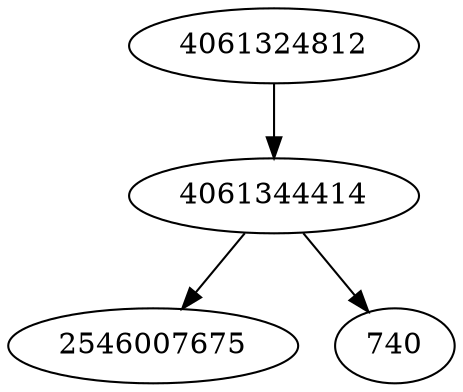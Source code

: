 strict digraph  {
2546007675;
4061324812;
740;
4061344414;
4061324812 -> 4061344414;
4061344414 -> 740;
4061344414 -> 2546007675;
}
